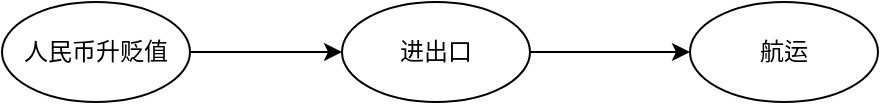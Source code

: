<mxfile version="20.2.3" type="github">
  <diagram id="dauTrBxMCGEYSifXwEzD" name="第 1 页">
    <mxGraphModel dx="1422" dy="800" grid="1" gridSize="10" guides="1" tooltips="1" connect="1" arrows="1" fold="1" page="1" pageScale="1" pageWidth="827" pageHeight="1169" math="0" shadow="0">
      <root>
        <mxCell id="0" />
        <mxCell id="1" parent="0" />
        <mxCell id="G9VbaGDZInSEjSwB8AWt-3" value="" style="edgeStyle=orthogonalEdgeStyle;rounded=0;orthogonalLoop=1;jettySize=auto;html=1;" edge="1" parent="1" source="G9VbaGDZInSEjSwB8AWt-1" target="G9VbaGDZInSEjSwB8AWt-2">
          <mxGeometry relative="1" as="geometry" />
        </mxCell>
        <mxCell id="G9VbaGDZInSEjSwB8AWt-1" value="进出口" style="ellipse;whiteSpace=wrap;html=1;" vertex="1" parent="1">
          <mxGeometry x="320" y="290" width="94" height="50" as="geometry" />
        </mxCell>
        <mxCell id="G9VbaGDZInSEjSwB8AWt-2" value="航运" style="ellipse;whiteSpace=wrap;html=1;" vertex="1" parent="1">
          <mxGeometry x="494" y="290" width="94" height="50" as="geometry" />
        </mxCell>
        <mxCell id="G9VbaGDZInSEjSwB8AWt-5" style="edgeStyle=orthogonalEdgeStyle;rounded=0;orthogonalLoop=1;jettySize=auto;html=1;exitX=1;exitY=0.5;exitDx=0;exitDy=0;entryX=0;entryY=0.5;entryDx=0;entryDy=0;" edge="1" parent="1" source="G9VbaGDZInSEjSwB8AWt-4" target="G9VbaGDZInSEjSwB8AWt-1">
          <mxGeometry relative="1" as="geometry" />
        </mxCell>
        <mxCell id="G9VbaGDZInSEjSwB8AWt-4" value="人民币升贬值" style="ellipse;whiteSpace=wrap;html=1;" vertex="1" parent="1">
          <mxGeometry x="150" y="290" width="94" height="50" as="geometry" />
        </mxCell>
      </root>
    </mxGraphModel>
  </diagram>
</mxfile>

